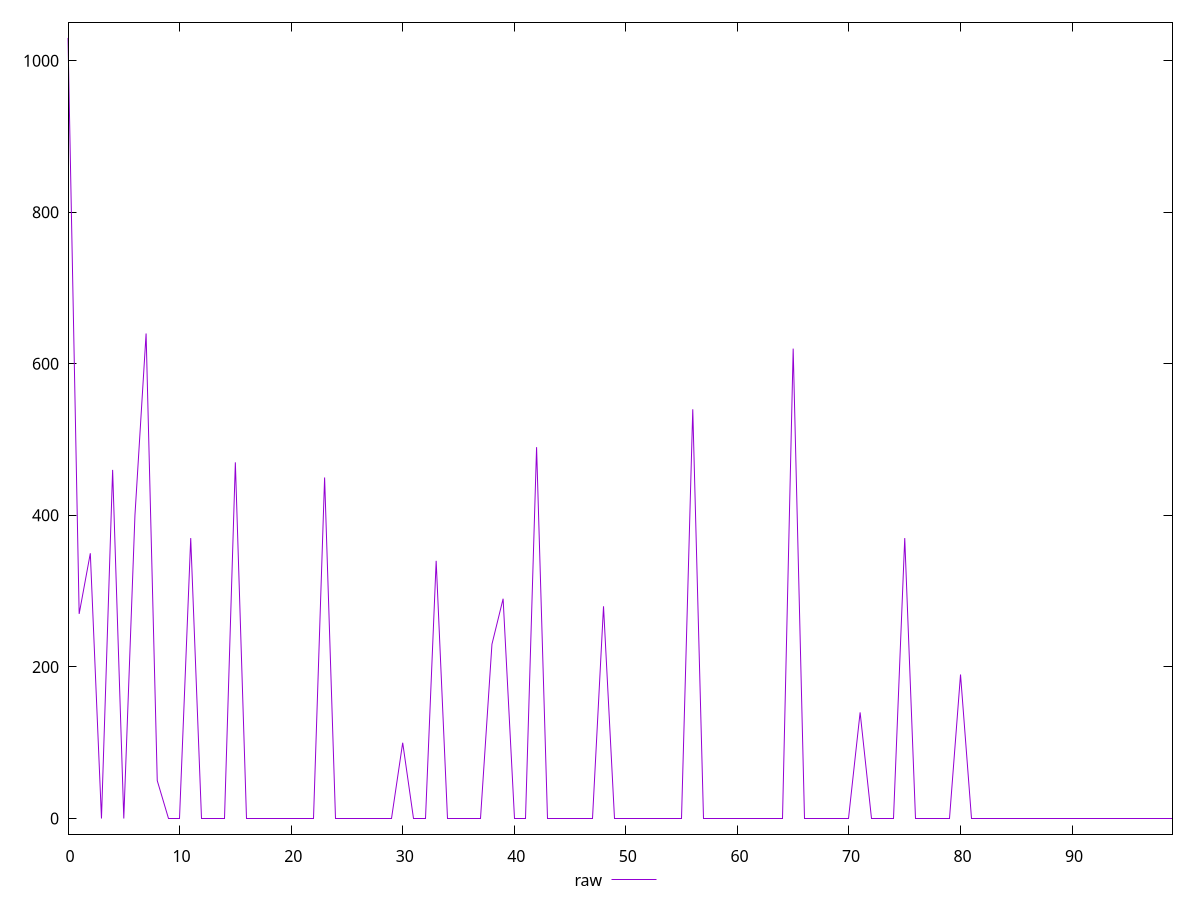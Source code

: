 reset

$raw <<EOF
0 1030
1 270
2 350
3 0
4 460
5 0
6 400
7 640
8 50
9 0
10 0
11 370
12 0
13 0
14 0
15 470
16 0
17 0
18 0
19 0
20 0
21 0
22 0
23 450
24 0
25 0
26 0
27 0
28 0
29 0
30 100
31 0
32 0
33 340
34 0
35 0
36 0
37 0
38 230
39 290
40 0
41 0
42 490
43 0
44 0
45 0
46 0
47 0
48 280
49 0
50 0
51 0
52 0
53 0
54 0
55 0
56 540
57 0
58 0
59 0
60 0
61 0
62 0
63 0
64 0
65 620
66 0
67 0
68 0
69 0
70 0
71 140
72 0
73 0
74 0
75 370
76 0
77 0
78 0
79 0
80 190
81 0
82 0
83 0
84 0
85 0
86 0
87 0
88 0
89 0
90 0
91 0
92 0
93 0
94 0
95 0
96 0
97 0
98 0
99 0
EOF

set key outside below
set xrange [0:99]
set yrange [-20.6:1050.6]
set trange [-20.6:1050.6]
set terminal svg size 640, 500 enhanced background rgb 'white'
set output "report/report_00029_2021-02-24T13-36-40.390Z/uses-http2/samples/astro/raw/values.svg"

plot $raw title "raw" with line

reset
